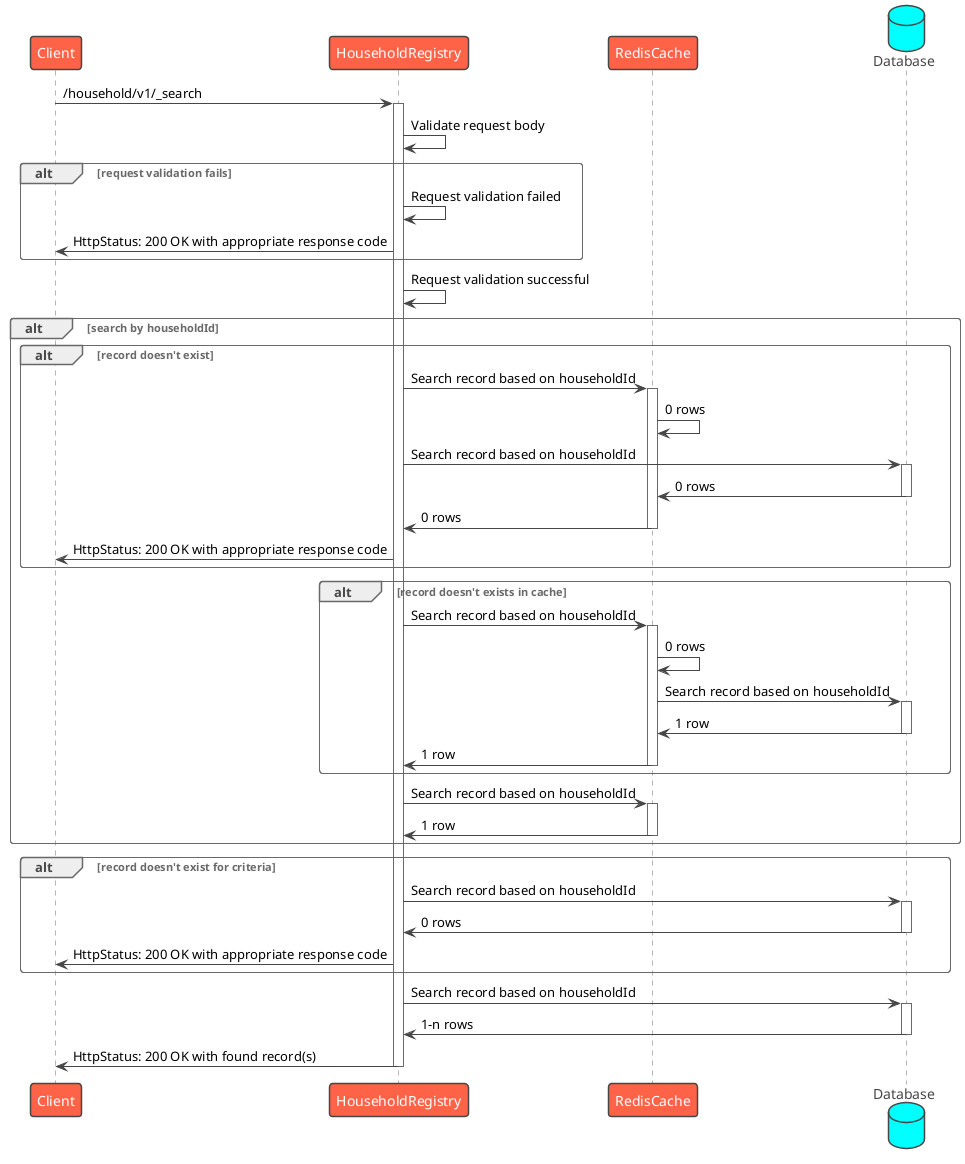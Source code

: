 @startuml Household Registry - Search
!theme vibrant
participant Client as c
participant HouseholdRegistry as hr
participant RedisCache as rc
database Database as db
c -> hr : /household/v1/_search
activate hr
hr -> hr: Validate request body
alt request validation fails
    hr -> hr: Request validation failed
    hr -> c: HttpStatus: 200 OK with appropriate response code
end
hr -> hr: Request validation successful
alt search by householdId
    alt record doesn't exist
        hr -> rc: Search record based on householdId
        activate rc
        rc -> rc: 0 rows
        hr -> db: Search record based on householdId
        activate db
        db -> rc: 0 rows
        deactivate db
        rc -> hr: 0 rows
        deactivate rc
        hr -> c: HttpStatus: 200 OK with appropriate response code
    end
    alt record doesn't exists in cache
        hr -> rc: Search record based on householdId
        activate rc
        rc -> rc: 0 rows
        rc -> db: Search record based on householdId
        activate db
        db -> rc: 1 row
        deactivate db
        rc -> hr: 1 row
        deactivate rc
    end
hr -> rc: Search record based on householdId
activate rc
rc -> hr: 1 row
deactivate rc
end
alt record doesn't exist for criteria
    hr -> db: Search record based on householdId
    activate db
    db -> hr: 0 rows
    deactivate db
    hr -> c: HttpStatus: 200 OK with appropriate response code
end
hr -> db: Search record based on householdId
activate db
db -> hr: 1-n rows
deactivate db
hr -> c: HttpStatus: 200 OK with found record(s)
deactivate hr
@enduml